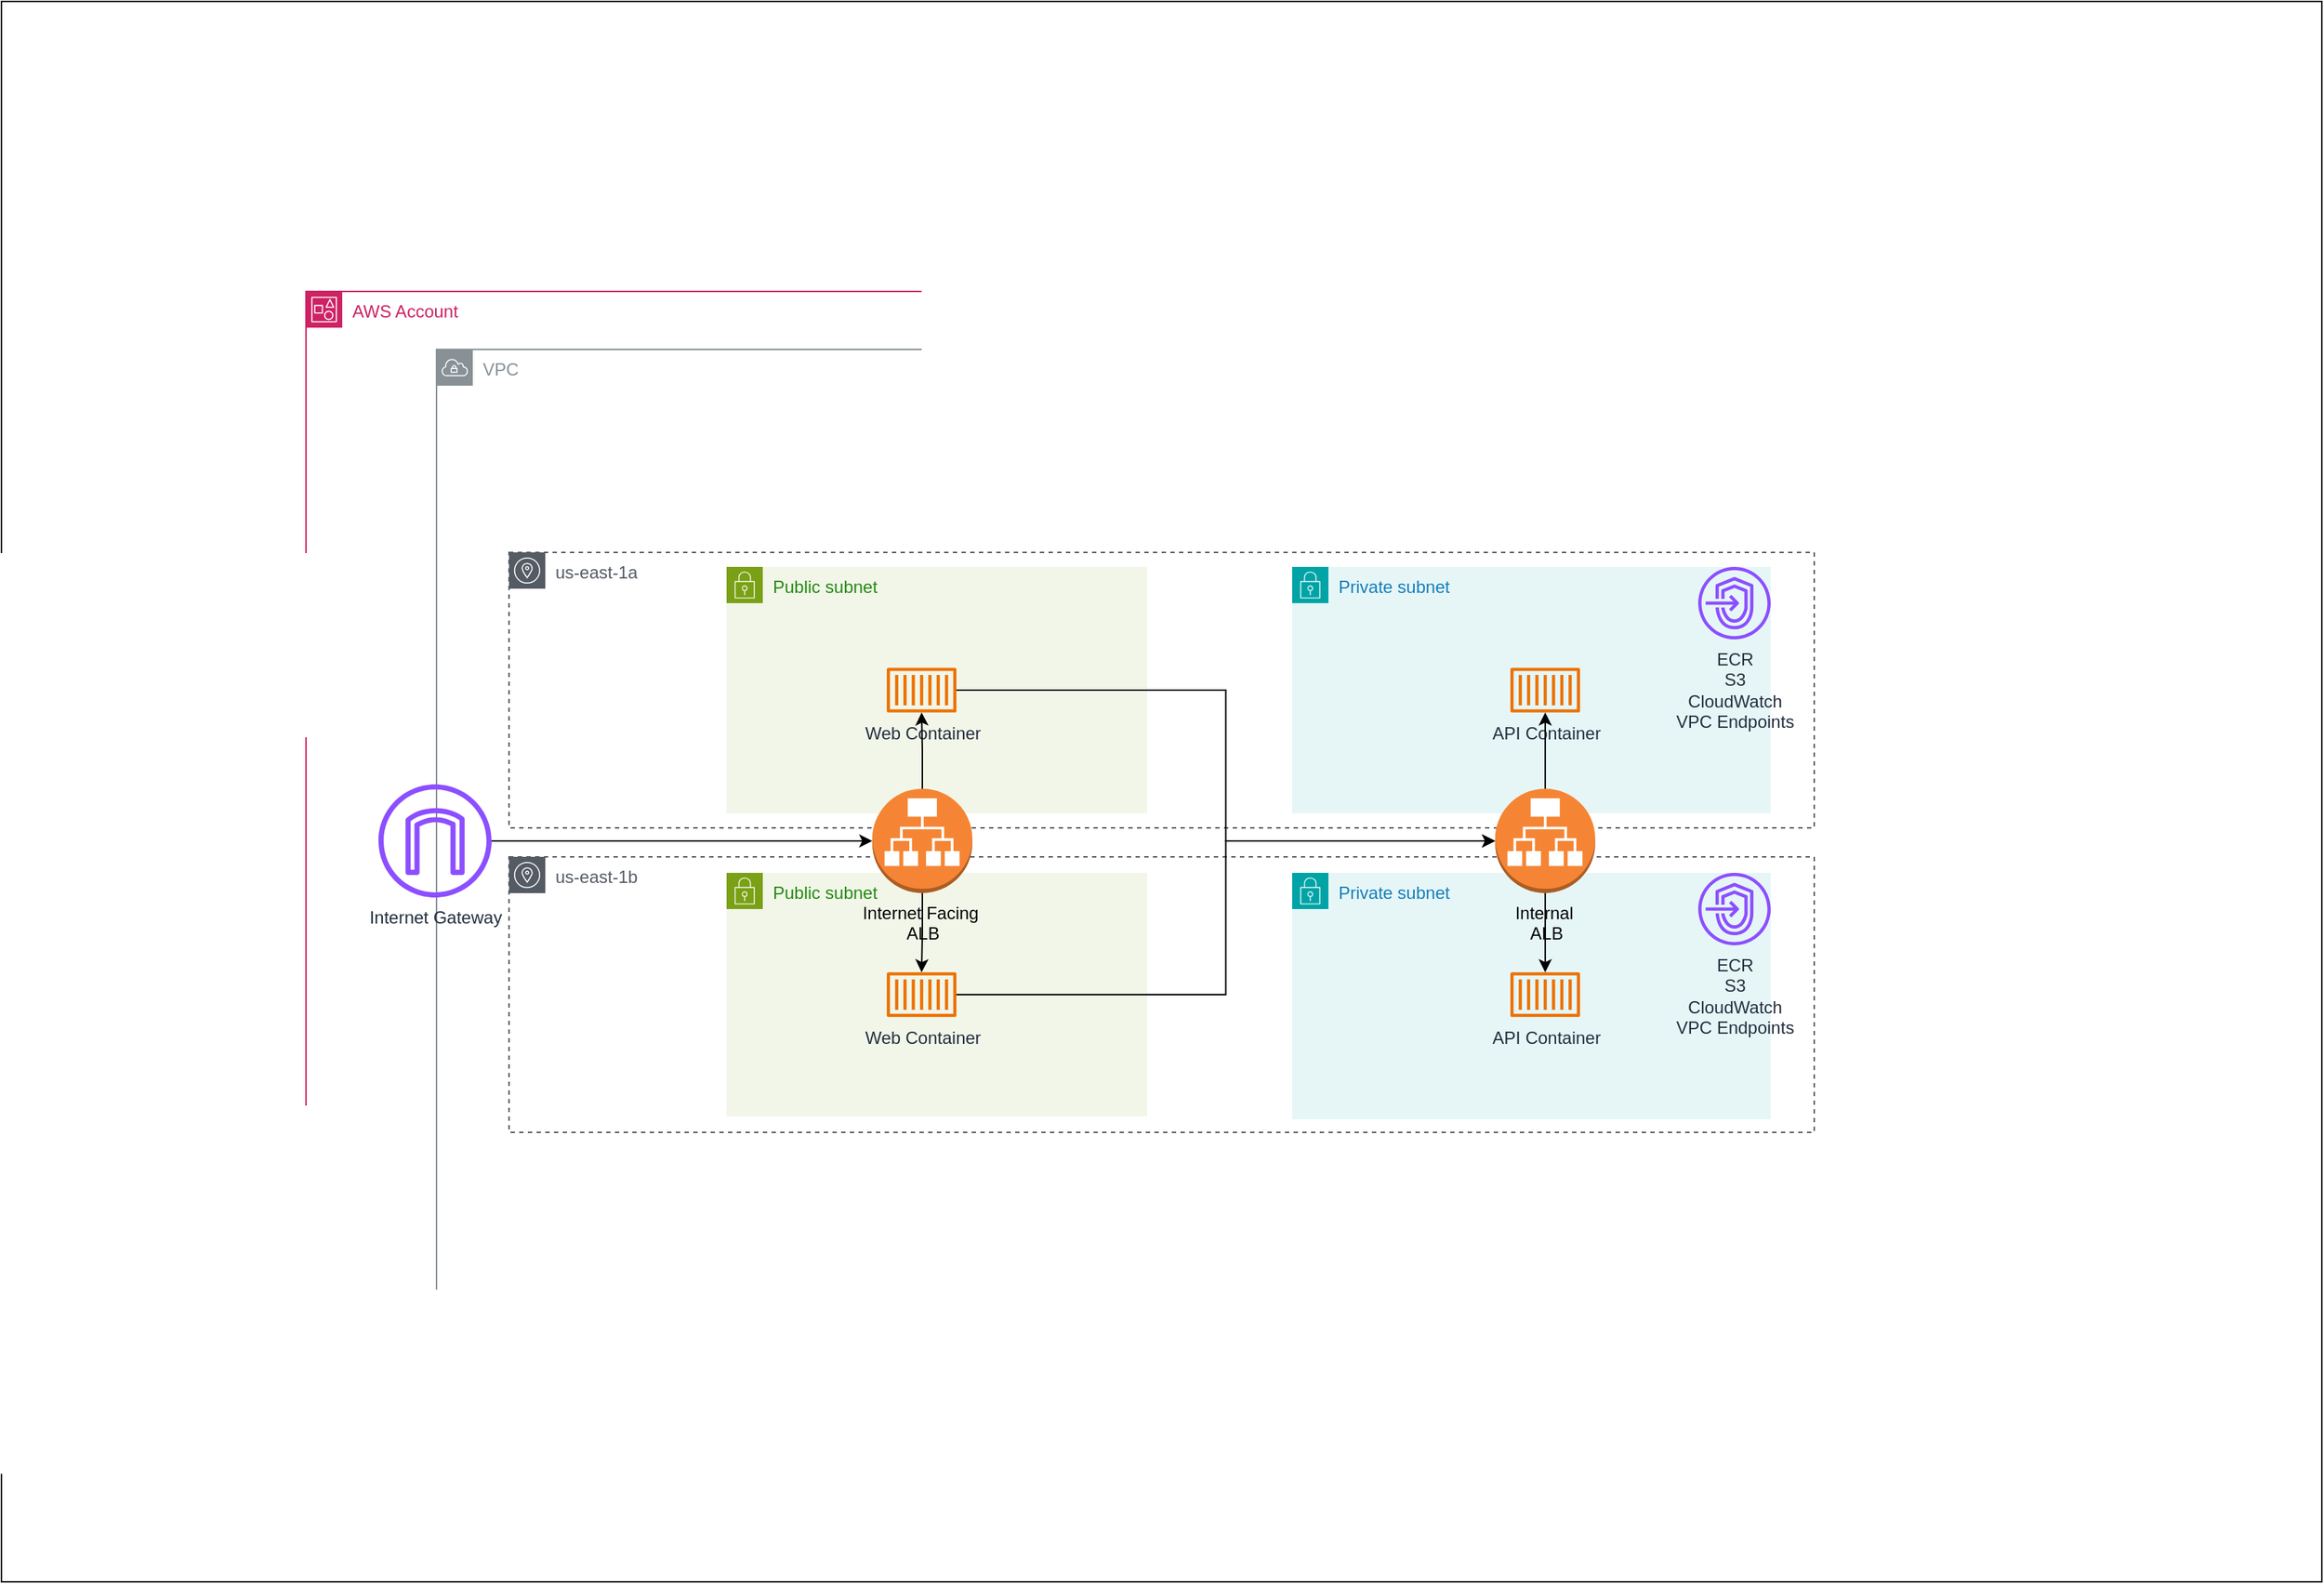 <mxfile version="24.7.13">
  <diagram name="Page-1" id="aum_s2cL9fukVKyKocY1">
    <mxGraphModel dx="2924" dy="2136" grid="1" gridSize="10" guides="1" tooltips="1" connect="1" arrows="1" fold="1" page="1" pageScale="1" pageWidth="850" pageHeight="1100" math="0" shadow="0">
      <root>
        <mxCell id="0" />
        <mxCell id="1" parent="0" />
        <mxCell id="V7gRfbU2aNvrSd3iUyyq-4" value="" style="rounded=0;whiteSpace=wrap;html=1;" vertex="1" parent="1">
          <mxGeometry x="-10" y="-480" width="1600" height="1090" as="geometry" />
        </mxCell>
        <mxCell id="V7gRfbU2aNvrSd3iUyyq-2" value="AWS Account" style="points=[[0,0],[0.25,0],[0.5,0],[0.75,0],[1,0],[1,0.25],[1,0.5],[1,0.75],[1,1],[0.75,1],[0.5,1],[0.25,1],[0,1],[0,0.75],[0,0.5],[0,0.25]];outlineConnect=0;gradientColor=none;html=1;whiteSpace=wrap;fontSize=12;fontStyle=0;container=1;pointerEvents=0;collapsible=0;recursiveResize=0;shape=mxgraph.aws4.group;grIcon=mxgraph.aws4.group_account;strokeColor=#CD2264;fillColor=none;verticalAlign=top;align=left;spacingLeft=30;fontColor=#CD2264;dashed=0;" vertex="1" parent="1">
          <mxGeometry x="200" y="-280" width="1160" height="720" as="geometry" />
        </mxCell>
        <mxCell id="V7gRfbU2aNvrSd3iUyyq-3" value="VPC" style="sketch=0;outlineConnect=0;gradientColor=none;html=1;whiteSpace=wrap;fontSize=12;fontStyle=0;shape=mxgraph.aws4.group;grIcon=mxgraph.aws4.group_vpc;strokeColor=#879196;fillColor=none;verticalAlign=top;align=left;spacingLeft=30;fontColor=#879196;dashed=0;" vertex="1" parent="V7gRfbU2aNvrSd3iUyyq-2">
          <mxGeometry x="90" y="40" width="1050" height="650" as="geometry" />
        </mxCell>
        <mxCell id="V7gRfbU2aNvrSd3iUyyq-13" value="us-east-1b" style="sketch=0;outlineConnect=0;gradientColor=none;html=1;whiteSpace=wrap;fontSize=12;fontStyle=0;shape=mxgraph.aws4.group;grIcon=mxgraph.aws4.group_availability_zone;strokeColor=#545B64;fillColor=none;verticalAlign=top;align=left;spacingLeft=30;fontColor=#545B64;dashed=1;" vertex="1" parent="V7gRfbU2aNvrSd3iUyyq-2">
          <mxGeometry x="140" y="390" width="900" height="190" as="geometry" />
        </mxCell>
        <mxCell id="V7gRfbU2aNvrSd3iUyyq-12" value="us-east-1a" style="sketch=0;outlineConnect=0;gradientColor=none;html=1;whiteSpace=wrap;fontSize=12;fontStyle=0;shape=mxgraph.aws4.group;grIcon=mxgraph.aws4.group_availability_zone;strokeColor=#545B64;fillColor=none;verticalAlign=top;align=left;spacingLeft=30;fontColor=#545B64;dashed=1;" vertex="1" parent="V7gRfbU2aNvrSd3iUyyq-2">
          <mxGeometry x="140" y="180" width="900" height="190" as="geometry" />
        </mxCell>
        <mxCell id="V7gRfbU2aNvrSd3iUyyq-14" value="Public subnet" style="points=[[0,0],[0.25,0],[0.5,0],[0.75,0],[1,0],[1,0.25],[1,0.5],[1,0.75],[1,1],[0.75,1],[0.5,1],[0.25,1],[0,1],[0,0.75],[0,0.5],[0,0.25]];outlineConnect=0;gradientColor=none;html=1;whiteSpace=wrap;fontSize=12;fontStyle=0;container=1;pointerEvents=0;collapsible=0;recursiveResize=0;shape=mxgraph.aws4.group;grIcon=mxgraph.aws4.group_security_group;grStroke=0;strokeColor=#7AA116;fillColor=#F2F6E8;verticalAlign=top;align=left;spacingLeft=30;fontColor=#248814;dashed=0;" vertex="1" parent="V7gRfbU2aNvrSd3iUyyq-2">
          <mxGeometry x="290" y="190" width="290" height="170" as="geometry" />
        </mxCell>
        <mxCell id="V7gRfbU2aNvrSd3iUyyq-21" value="Web Container" style="sketch=0;outlineConnect=0;fontColor=#232F3E;gradientColor=none;fillColor=#ED7100;strokeColor=none;dashed=0;verticalLabelPosition=bottom;verticalAlign=top;align=center;html=1;fontSize=12;fontStyle=0;aspect=fixed;pointerEvents=1;shape=mxgraph.aws4.container_1;" vertex="1" parent="V7gRfbU2aNvrSd3iUyyq-14">
          <mxGeometry x="110.5" y="69.5" width="48" height="31" as="geometry" />
        </mxCell>
        <mxCell id="V7gRfbU2aNvrSd3iUyyq-16" value="Internet Gateway" style="sketch=0;outlineConnect=0;fontColor=#232F3E;gradientColor=none;fillColor=#8C4FFF;strokeColor=none;dashed=0;verticalLabelPosition=bottom;verticalAlign=top;align=center;html=1;fontSize=12;fontStyle=0;aspect=fixed;pointerEvents=1;shape=mxgraph.aws4.internet_gateway;" vertex="1" parent="V7gRfbU2aNvrSd3iUyyq-2">
          <mxGeometry x="50" y="340" width="78" height="78" as="geometry" />
        </mxCell>
        <mxCell id="V7gRfbU2aNvrSd3iUyyq-18" value="Public subnet" style="points=[[0,0],[0.25,0],[0.5,0],[0.75,0],[1,0],[1,0.25],[1,0.5],[1,0.75],[1,1],[0.75,1],[0.5,1],[0.25,1],[0,1],[0,0.75],[0,0.5],[0,0.25]];outlineConnect=0;gradientColor=none;html=1;whiteSpace=wrap;fontSize=12;fontStyle=0;container=1;pointerEvents=0;collapsible=0;recursiveResize=0;shape=mxgraph.aws4.group;grIcon=mxgraph.aws4.group_security_group;grStroke=0;strokeColor=#7AA116;fillColor=#F2F6E8;verticalAlign=top;align=left;spacingLeft=30;fontColor=#248814;dashed=0;" vertex="1" parent="V7gRfbU2aNvrSd3iUyyq-2">
          <mxGeometry x="290" y="401" width="290" height="168" as="geometry" />
        </mxCell>
        <mxCell id="V7gRfbU2aNvrSd3iUyyq-23" value="Web Container" style="sketch=0;outlineConnect=0;fontColor=#232F3E;gradientColor=none;fillColor=#ED7100;strokeColor=none;dashed=0;verticalLabelPosition=bottom;verticalAlign=top;align=center;html=1;fontSize=12;fontStyle=0;aspect=fixed;pointerEvents=1;shape=mxgraph.aws4.container_1;" vertex="1" parent="V7gRfbU2aNvrSd3iUyyq-18">
          <mxGeometry x="110.5" y="68.5" width="48" height="31" as="geometry" />
        </mxCell>
        <mxCell id="V7gRfbU2aNvrSd3iUyyq-26" value="" style="edgeStyle=orthogonalEdgeStyle;rounded=0;orthogonalLoop=1;jettySize=auto;html=1;" edge="1" parent="V7gRfbU2aNvrSd3iUyyq-2" source="V7gRfbU2aNvrSd3iUyyq-17" target="V7gRfbU2aNvrSd3iUyyq-21">
          <mxGeometry relative="1" as="geometry" />
        </mxCell>
        <mxCell id="V7gRfbU2aNvrSd3iUyyq-27" value="" style="edgeStyle=orthogonalEdgeStyle;rounded=0;orthogonalLoop=1;jettySize=auto;html=1;" edge="1" parent="V7gRfbU2aNvrSd3iUyyq-2" source="V7gRfbU2aNvrSd3iUyyq-17" target="V7gRfbU2aNvrSd3iUyyq-23">
          <mxGeometry relative="1" as="geometry" />
        </mxCell>
        <mxCell id="V7gRfbU2aNvrSd3iUyyq-17" value="Internet Facing&amp;nbsp;&lt;div&gt;ALB&lt;/div&gt;" style="outlineConnect=0;dashed=0;verticalLabelPosition=bottom;verticalAlign=top;align=center;html=1;shape=mxgraph.aws3.application_load_balancer;fillColor=#F58534;gradientColor=none;" vertex="1" parent="V7gRfbU2aNvrSd3iUyyq-2">
          <mxGeometry x="390.5" y="343" width="69" height="72" as="geometry" />
        </mxCell>
        <mxCell id="V7gRfbU2aNvrSd3iUyyq-24" style="edgeStyle=orthogonalEdgeStyle;rounded=0;orthogonalLoop=1;jettySize=auto;html=1;entryX=0;entryY=0.5;entryDx=0;entryDy=0;entryPerimeter=0;" edge="1" parent="V7gRfbU2aNvrSd3iUyyq-2" source="V7gRfbU2aNvrSd3iUyyq-16" target="V7gRfbU2aNvrSd3iUyyq-17">
          <mxGeometry relative="1" as="geometry" />
        </mxCell>
        <mxCell id="V7gRfbU2aNvrSd3iUyyq-25" value="Private subnet" style="points=[[0,0],[0.25,0],[0.5,0],[0.75,0],[1,0],[1,0.25],[1,0.5],[1,0.75],[1,1],[0.75,1],[0.5,1],[0.25,1],[0,1],[0,0.75],[0,0.5],[0,0.25]];outlineConnect=0;gradientColor=none;html=1;whiteSpace=wrap;fontSize=12;fontStyle=0;container=1;pointerEvents=0;collapsible=0;recursiveResize=0;shape=mxgraph.aws4.group;grIcon=mxgraph.aws4.group_security_group;grStroke=0;strokeColor=#00A4A6;fillColor=#E6F6F7;verticalAlign=top;align=left;spacingLeft=30;fontColor=#147EBA;dashed=0;" vertex="1" parent="V7gRfbU2aNvrSd3iUyyq-2">
          <mxGeometry x="680" y="190" width="330" height="170" as="geometry" />
        </mxCell>
        <mxCell id="V7gRfbU2aNvrSd3iUyyq-31" value="API Container" style="sketch=0;outlineConnect=0;fontColor=#232F3E;gradientColor=none;fillColor=#ED7100;strokeColor=none;dashed=0;verticalLabelPosition=bottom;verticalAlign=top;align=center;html=1;fontSize=12;fontStyle=0;aspect=fixed;pointerEvents=1;shape=mxgraph.aws4.container_1;" vertex="1" parent="V7gRfbU2aNvrSd3iUyyq-25">
          <mxGeometry x="150.5" y="69.5" width="48" height="31" as="geometry" />
        </mxCell>
        <mxCell id="V7gRfbU2aNvrSd3iUyyq-28" value="Private subnet" style="points=[[0,0],[0.25,0],[0.5,0],[0.75,0],[1,0],[1,0.25],[1,0.5],[1,0.75],[1,1],[0.75,1],[0.5,1],[0.25,1],[0,1],[0,0.75],[0,0.5],[0,0.25]];outlineConnect=0;gradientColor=none;html=1;whiteSpace=wrap;fontSize=12;fontStyle=0;container=1;pointerEvents=0;collapsible=0;recursiveResize=0;shape=mxgraph.aws4.group;grIcon=mxgraph.aws4.group_security_group;grStroke=0;strokeColor=#00A4A6;fillColor=#E6F6F7;verticalAlign=top;align=left;spacingLeft=30;fontColor=#147EBA;dashed=0;" vertex="1" parent="V7gRfbU2aNvrSd3iUyyq-2">
          <mxGeometry x="680" y="401" width="330" height="170" as="geometry" />
        </mxCell>
        <mxCell id="V7gRfbU2aNvrSd3iUyyq-32" value="API Container" style="sketch=0;outlineConnect=0;fontColor=#232F3E;gradientColor=none;fillColor=#ED7100;strokeColor=none;dashed=0;verticalLabelPosition=bottom;verticalAlign=top;align=center;html=1;fontSize=12;fontStyle=0;aspect=fixed;pointerEvents=1;shape=mxgraph.aws4.container_1;" vertex="1" parent="V7gRfbU2aNvrSd3iUyyq-28">
          <mxGeometry x="150.5" y="68.5" width="48" height="31" as="geometry" />
        </mxCell>
        <mxCell id="V7gRfbU2aNvrSd3iUyyq-36" value="" style="edgeStyle=orthogonalEdgeStyle;rounded=0;orthogonalLoop=1;jettySize=auto;html=1;" edge="1" parent="V7gRfbU2aNvrSd3iUyyq-2" source="V7gRfbU2aNvrSd3iUyyq-20" target="V7gRfbU2aNvrSd3iUyyq-31">
          <mxGeometry relative="1" as="geometry" />
        </mxCell>
        <mxCell id="V7gRfbU2aNvrSd3iUyyq-37" value="" style="edgeStyle=orthogonalEdgeStyle;rounded=0;orthogonalLoop=1;jettySize=auto;html=1;" edge="1" parent="V7gRfbU2aNvrSd3iUyyq-2" source="V7gRfbU2aNvrSd3iUyyq-20" target="V7gRfbU2aNvrSd3iUyyq-32">
          <mxGeometry relative="1" as="geometry" />
        </mxCell>
        <mxCell id="V7gRfbU2aNvrSd3iUyyq-20" value="Internal&amp;nbsp;&lt;div&gt;ALB&lt;/div&gt;" style="outlineConnect=0;dashed=0;verticalLabelPosition=bottom;verticalAlign=top;align=center;html=1;shape=mxgraph.aws3.application_load_balancer;fillColor=#F58534;gradientColor=none;" vertex="1" parent="V7gRfbU2aNvrSd3iUyyq-2">
          <mxGeometry x="820" y="343" width="69" height="72" as="geometry" />
        </mxCell>
        <mxCell id="V7gRfbU2aNvrSd3iUyyq-29" style="edgeStyle=orthogonalEdgeStyle;rounded=0;orthogonalLoop=1;jettySize=auto;html=1;entryX=0;entryY=0.5;entryDx=0;entryDy=0;entryPerimeter=0;" edge="1" parent="V7gRfbU2aNvrSd3iUyyq-2" source="V7gRfbU2aNvrSd3iUyyq-21" target="V7gRfbU2aNvrSd3iUyyq-20">
          <mxGeometry relative="1" as="geometry" />
        </mxCell>
        <mxCell id="V7gRfbU2aNvrSd3iUyyq-30" style="edgeStyle=orthogonalEdgeStyle;rounded=0;orthogonalLoop=1;jettySize=auto;html=1;entryX=0;entryY=0.5;entryDx=0;entryDy=0;entryPerimeter=0;" edge="1" parent="V7gRfbU2aNvrSd3iUyyq-2" source="V7gRfbU2aNvrSd3iUyyq-23" target="V7gRfbU2aNvrSd3iUyyq-20">
          <mxGeometry relative="1" as="geometry" />
        </mxCell>
        <mxCell id="V7gRfbU2aNvrSd3iUyyq-33" value="ECR&lt;div&gt;S3&lt;/div&gt;&lt;div&gt;CloudWatch&lt;/div&gt;&lt;div&gt;VPC Endpoints&lt;/div&gt;" style="sketch=0;outlineConnect=0;fontColor=#232F3E;gradientColor=none;fillColor=#8C4FFF;strokeColor=none;dashed=0;verticalLabelPosition=bottom;verticalAlign=top;align=center;html=1;fontSize=12;fontStyle=0;aspect=fixed;pointerEvents=1;shape=mxgraph.aws4.endpoints;" vertex="1" parent="V7gRfbU2aNvrSd3iUyyq-2">
          <mxGeometry x="960" y="190" width="50" height="50" as="geometry" />
        </mxCell>
        <mxCell id="V7gRfbU2aNvrSd3iUyyq-35" value="ECR&lt;div&gt;S3&lt;/div&gt;&lt;div&gt;CloudWatch&lt;/div&gt;&lt;div&gt;VPC Endpoints&lt;/div&gt;" style="sketch=0;outlineConnect=0;fontColor=#232F3E;gradientColor=none;fillColor=#8C4FFF;strokeColor=none;dashed=0;verticalLabelPosition=bottom;verticalAlign=top;align=center;html=1;fontSize=12;fontStyle=0;aspect=fixed;pointerEvents=1;shape=mxgraph.aws4.endpoints;" vertex="1" parent="V7gRfbU2aNvrSd3iUyyq-2">
          <mxGeometry x="960" y="401" width="50" height="50" as="geometry" />
        </mxCell>
      </root>
    </mxGraphModel>
  </diagram>
</mxfile>

